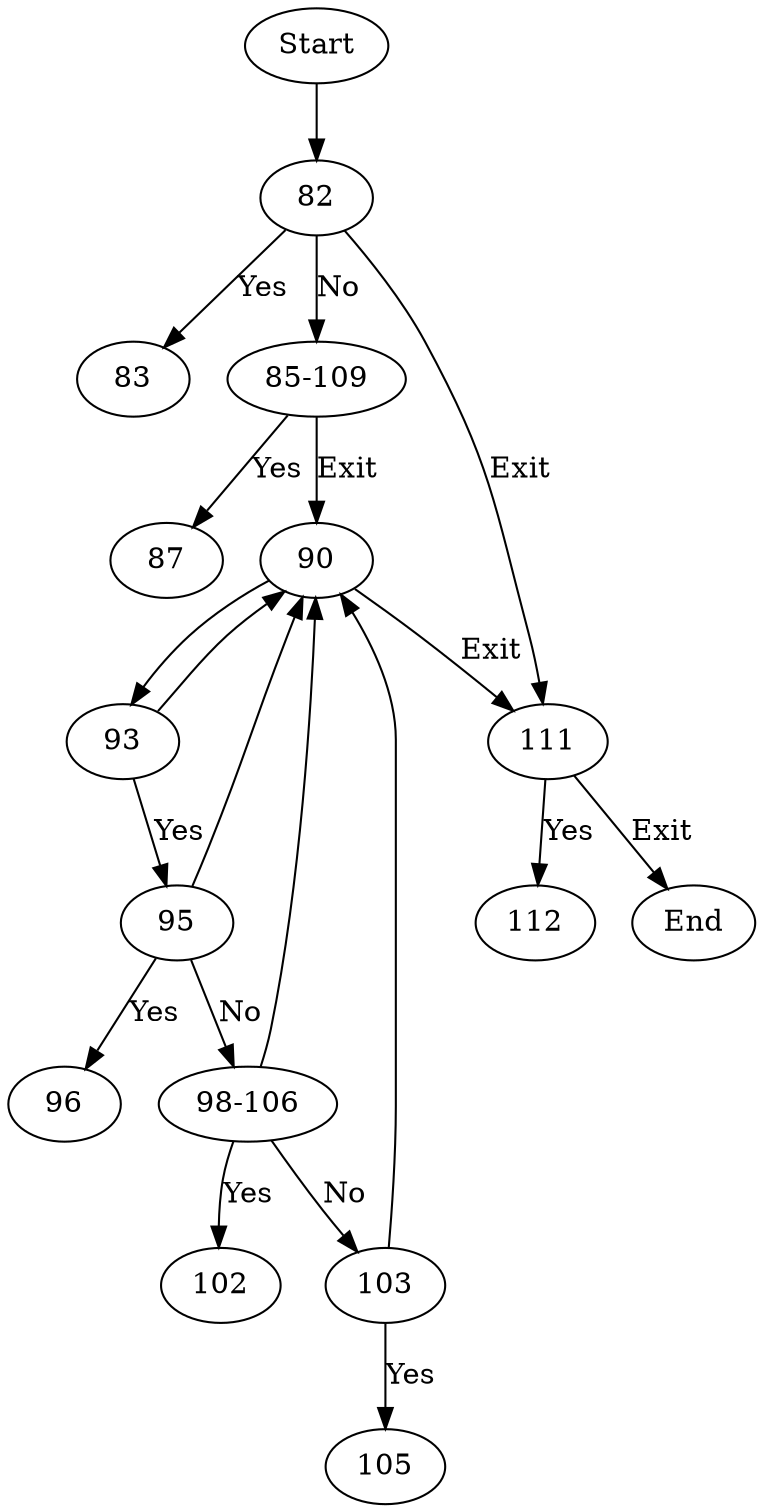 digraph task_selection {

  rankdir=TD;

  // Nodes
  node [shape=ellipse];
  Start [shape=ellipse];
  Check_number_of_tasks [label="82"];
  Throw_1 [label="83"];
  Nr_oftasksBigger1Smaller20 [label="85-109"];
  Throw_2 [label="87"];
  For_loop [label="90"];
  Check_task_status [label="93"];
  no_prior_task_selected [label="95"];
  atrib_task [label="96"];
  Check_Highest_priority_task [label="98-106"];
  atrib_task2 [label="102"];
  check_atribTask2 [label="103"];
  atrib_task3 [label="105"];
  check_Task_NULL [label="111"];
  Throw_3 [label="112"];
  End [shape=ellipse];

  
  // Edges
  Start -> Check_number_of_tasks;
  Check_number_of_tasks -> Throw_1 [label="Yes"];
  Check_number_of_tasks -> Nr_oftasksBigger1Smaller20 [label="No"];
  Check_number_of_tasks -> check_Task_NULL [label="Exit"];
  Nr_oftasksBigger1Smaller20 -> Throw_2 [label="Yes"];
  Nr_oftasksBigger1Smaller20 -> For_loop [label="Exit"];
  For_loop -> Check_task_status;
  Check_task_status -> no_prior_task_selected [label="Yes"];
  Check_task_status -> For_loop;
  no_prior_task_selected -> atrib_task [label="Yes"];
  no_prior_task_selected -> Check_Highest_priority_task [label="No"];
  no_prior_task_selected -> For_loop;
  Check_Highest_priority_task -> atrib_task2 [label="Yes"];
  Check_Highest_priority_task -> check_atribTask2 [label="No"];
  Check_Highest_priority_task -> For_loop;
  check_atribTask2 -> For_loop;
  check_atribTask2 -> atrib_task3 [label="Yes"];
  For_loop -> check_Task_NULL [label="Exit"];
  check_Task_NULL -> Throw_3 [label="Yes"];
  check_Task_NULL -> End [label="Exit"];
}
